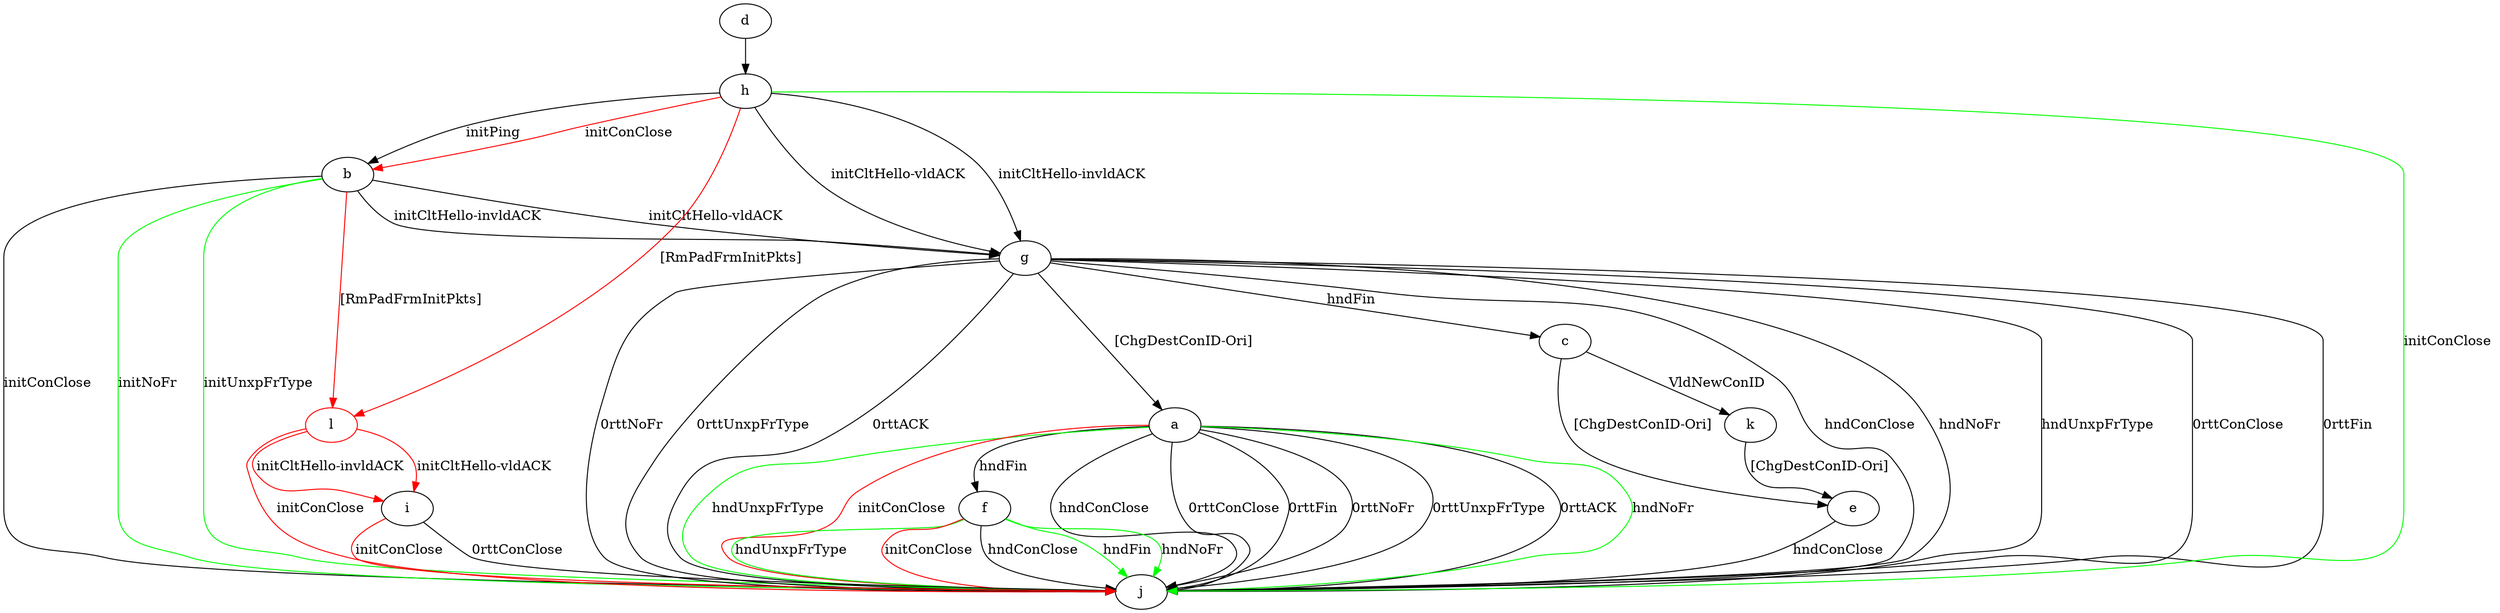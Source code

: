 digraph "" {
	a -> f	[key=0,
		label="hndFin "];
	a -> j	[key=0,
		label="hndConClose "];
	a -> j	[key=1,
		label="0rttConClose "];
	a -> j	[key=2,
		label="0rttFin "];
	a -> j	[key=3,
		label="0rttNoFr "];
	a -> j	[key=4,
		label="0rttUnxpFrType "];
	a -> j	[key=5,
		label="0rttACK "];
	a -> j	[key=6,
		color=green,
		label="hndNoFr "];
	a -> j	[key=7,
		color=green,
		label="hndUnxpFrType "];
	a -> j	[key=8,
		color=red,
		label="initConClose "];
	b -> g	[key=0,
		label="initCltHello-vldACK "];
	b -> g	[key=1,
		label="initCltHello-invldACK "];
	b -> j	[key=0,
		label="initConClose "];
	b -> j	[key=1,
		color=green,
		label="initNoFr "];
	b -> j	[key=2,
		color=green,
		label="initUnxpFrType "];
	l	[color=red];
	b -> l	[key=0,
		color=red,
		label="[RmPadFrmInitPkts] "];
	c -> e	[key=0,
		label="[ChgDestConID-Ori] "];
	c -> k	[key=0,
		label="VldNewConID "];
	d -> h	[key=0];
	e -> j	[key=0,
		label="hndConClose "];
	f -> j	[key=0,
		label="hndConClose "];
	f -> j	[key=1,
		color=green,
		label="hndFin "];
	f -> j	[key=2,
		color=green,
		label="hndNoFr "];
	f -> j	[key=3,
		color=green,
		label="hndUnxpFrType "];
	f -> j	[key=4,
		color=red,
		label="initConClose "];
	g -> a	[key=0,
		label="[ChgDestConID-Ori] "];
	g -> c	[key=0,
		label="hndFin "];
	g -> j	[key=0,
		label="hndConClose "];
	g -> j	[key=1,
		label="hndNoFr "];
	g -> j	[key=2,
		label="hndUnxpFrType "];
	g -> j	[key=3,
		label="0rttConClose "];
	g -> j	[key=4,
		label="0rttFin "];
	g -> j	[key=5,
		label="0rttNoFr "];
	g -> j	[key=6,
		label="0rttUnxpFrType "];
	g -> j	[key=7,
		label="0rttACK "];
	h -> b	[key=0,
		label="initPing "];
	h -> b	[key=1,
		color=red,
		label="initConClose "];
	h -> g	[key=0,
		label="initCltHello-vldACK "];
	h -> g	[key=1,
		label="initCltHello-invldACK "];
	h -> j	[key=0,
		color=green,
		label="initConClose "];
	h -> l	[key=0,
		color=red,
		label="[RmPadFrmInitPkts] "];
	i -> j	[key=0,
		label="0rttConClose "];
	i -> j	[key=1,
		color=red,
		label="initConClose "];
	k -> e	[key=0,
		label="[ChgDestConID-Ori] "];
	l -> i	[key=0,
		color=red,
		label="initCltHello-vldACK "];
	l -> i	[key=1,
		color=red,
		label="initCltHello-invldACK "];
	l -> j	[key=0,
		color=red,
		label="initConClose "];
}
